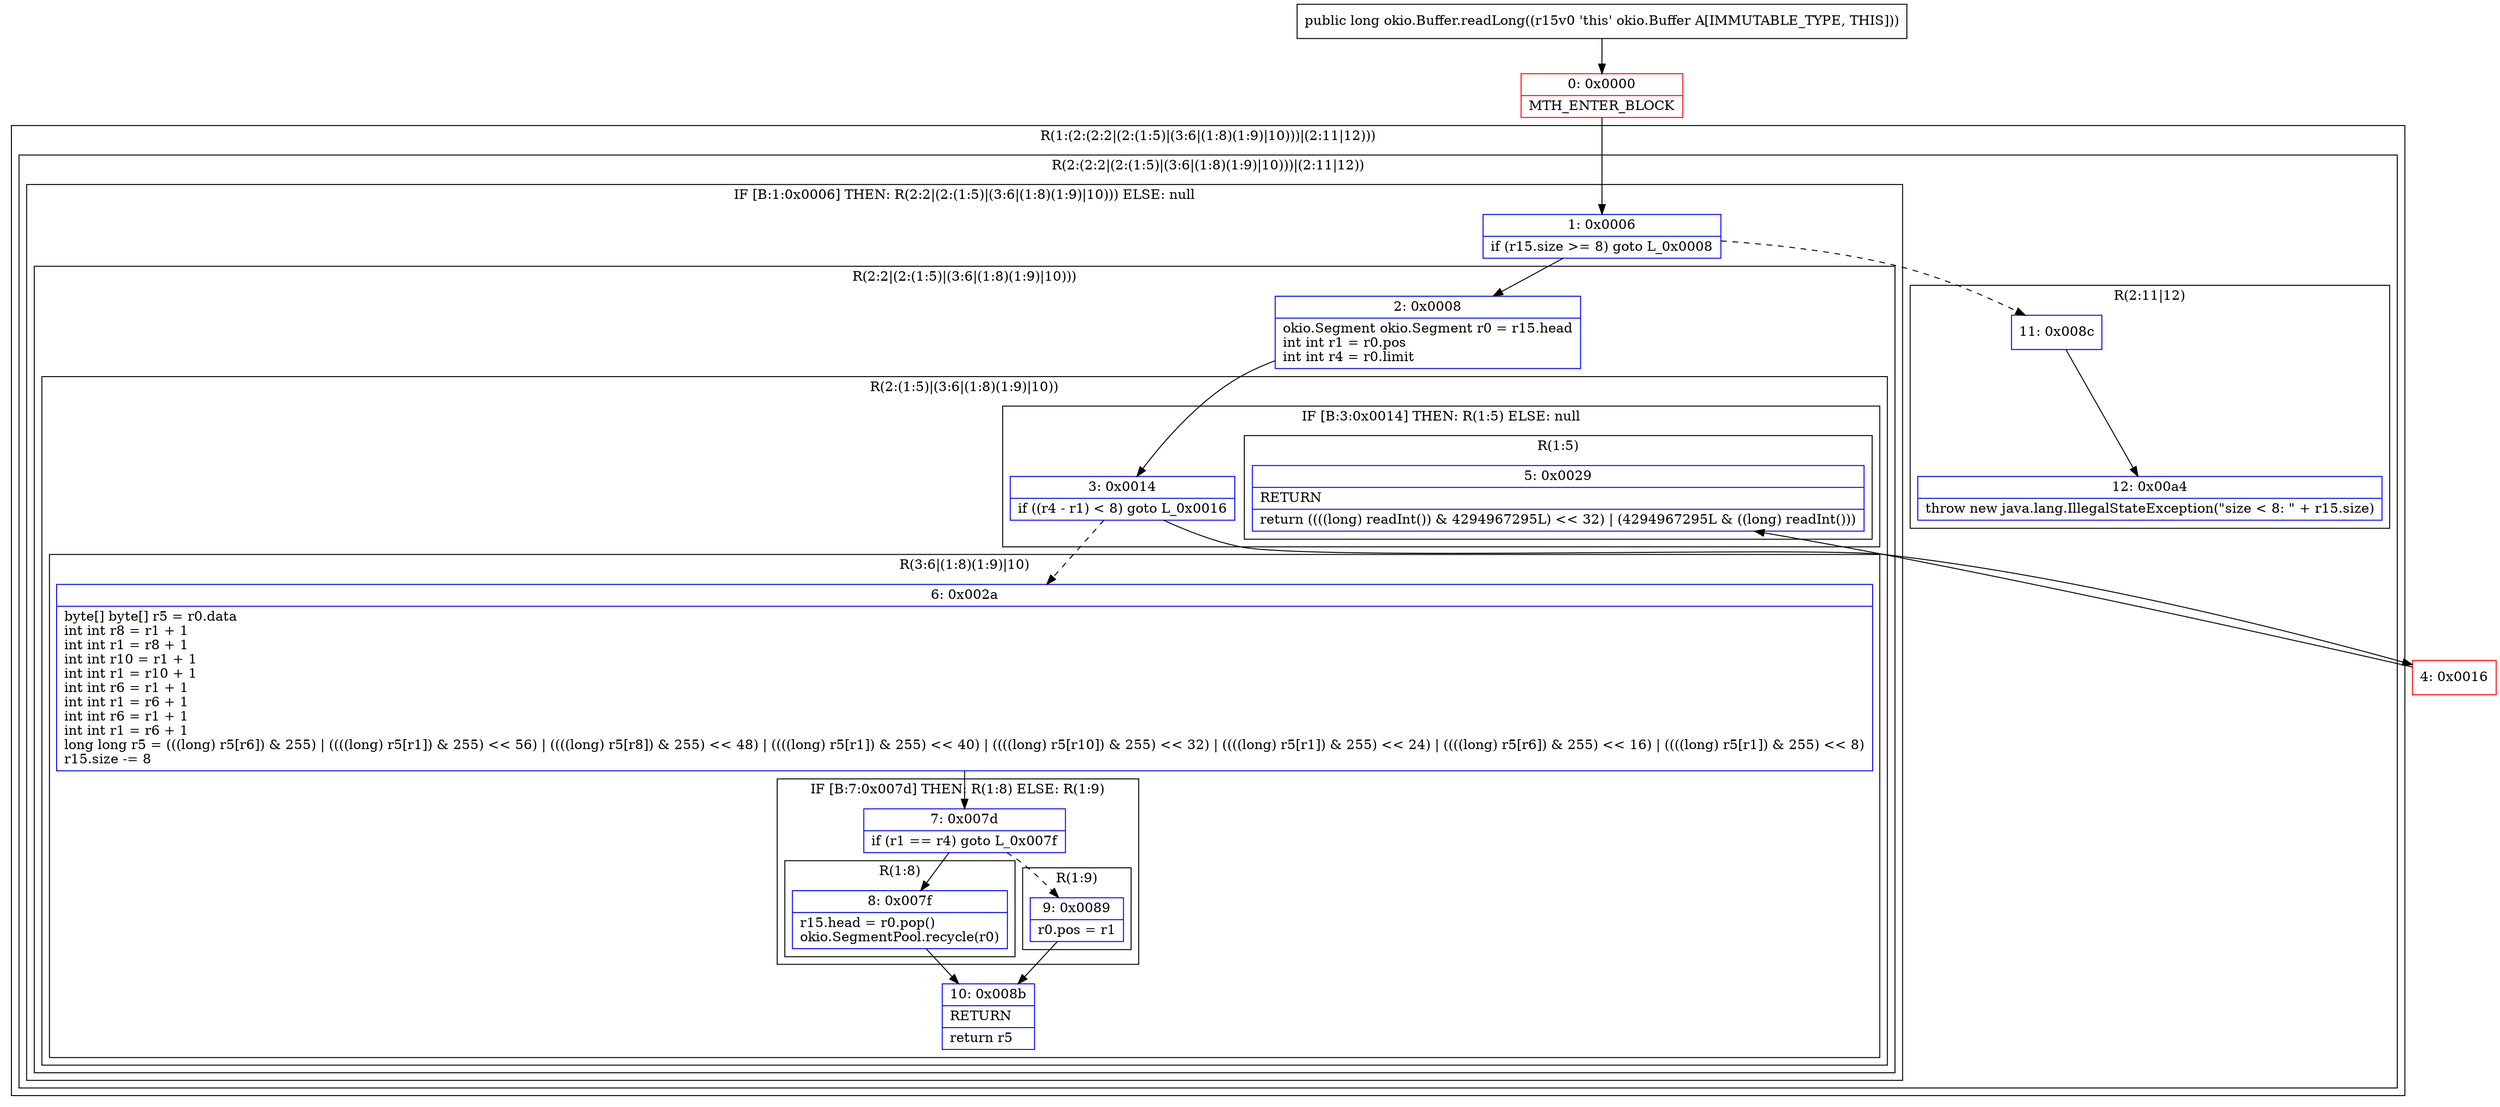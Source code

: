 digraph "CFG forokio.Buffer.readLong()J" {
subgraph cluster_Region_373849810 {
label = "R(1:(2:(2:2|(2:(1:5)|(3:6|(1:8)(1:9)|10)))|(2:11|12)))";
node [shape=record,color=blue];
subgraph cluster_Region_1040882609 {
label = "R(2:(2:2|(2:(1:5)|(3:6|(1:8)(1:9)|10)))|(2:11|12))";
node [shape=record,color=blue];
subgraph cluster_IfRegion_579312236 {
label = "IF [B:1:0x0006] THEN: R(2:2|(2:(1:5)|(3:6|(1:8)(1:9)|10))) ELSE: null";
node [shape=record,color=blue];
Node_1 [shape=record,label="{1\:\ 0x0006|if (r15.size \>= 8) goto L_0x0008\l}"];
subgraph cluster_Region_92311074 {
label = "R(2:2|(2:(1:5)|(3:6|(1:8)(1:9)|10)))";
node [shape=record,color=blue];
Node_2 [shape=record,label="{2\:\ 0x0008|okio.Segment okio.Segment r0 = r15.head\lint int r1 = r0.pos\lint int r4 = r0.limit\l}"];
subgraph cluster_Region_130590156 {
label = "R(2:(1:5)|(3:6|(1:8)(1:9)|10))";
node [shape=record,color=blue];
subgraph cluster_IfRegion_439852585 {
label = "IF [B:3:0x0014] THEN: R(1:5) ELSE: null";
node [shape=record,color=blue];
Node_3 [shape=record,label="{3\:\ 0x0014|if ((r4 \- r1) \< 8) goto L_0x0016\l}"];
subgraph cluster_Region_1386476809 {
label = "R(1:5)";
node [shape=record,color=blue];
Node_5 [shape=record,label="{5\:\ 0x0029|RETURN\l|return ((((long) readInt()) & 4294967295L) \<\< 32) \| (4294967295L & ((long) readInt()))\l}"];
}
}
subgraph cluster_Region_1263608870 {
label = "R(3:6|(1:8)(1:9)|10)";
node [shape=record,color=blue];
Node_6 [shape=record,label="{6\:\ 0x002a|byte[] byte[] r5 = r0.data\lint int r8 = r1 + 1\lint int r1 = r8 + 1\lint int r10 = r1 + 1\lint int r1 = r10 + 1\lint int r6 = r1 + 1\lint int r1 = r6 + 1\lint int r6 = r1 + 1\lint int r1 = r6 + 1\llong long r5 = (((long) r5[r6]) & 255) \| ((((long) r5[r1]) & 255) \<\< 56) \| ((((long) r5[r8]) & 255) \<\< 48) \| ((((long) r5[r1]) & 255) \<\< 40) \| ((((long) r5[r10]) & 255) \<\< 32) \| ((((long) r5[r1]) & 255) \<\< 24) \| ((((long) r5[r6]) & 255) \<\< 16) \| ((((long) r5[r1]) & 255) \<\< 8)\lr15.size \-= 8\l}"];
subgraph cluster_IfRegion_1485175133 {
label = "IF [B:7:0x007d] THEN: R(1:8) ELSE: R(1:9)";
node [shape=record,color=blue];
Node_7 [shape=record,label="{7\:\ 0x007d|if (r1 == r4) goto L_0x007f\l}"];
subgraph cluster_Region_133945944 {
label = "R(1:8)";
node [shape=record,color=blue];
Node_8 [shape=record,label="{8\:\ 0x007f|r15.head = r0.pop()\lokio.SegmentPool.recycle(r0)\l}"];
}
subgraph cluster_Region_457695997 {
label = "R(1:9)";
node [shape=record,color=blue];
Node_9 [shape=record,label="{9\:\ 0x0089|r0.pos = r1\l}"];
}
}
Node_10 [shape=record,label="{10\:\ 0x008b|RETURN\l|return r5\l}"];
}
}
}
}
subgraph cluster_Region_949890047 {
label = "R(2:11|12)";
node [shape=record,color=blue];
Node_11 [shape=record,label="{11\:\ 0x008c}"];
Node_12 [shape=record,label="{12\:\ 0x00a4|throw new java.lang.IllegalStateException(\"size \< 8: \" + r15.size)\l}"];
}
}
}
Node_0 [shape=record,color=red,label="{0\:\ 0x0000|MTH_ENTER_BLOCK\l}"];
Node_4 [shape=record,color=red,label="{4\:\ 0x0016}"];
MethodNode[shape=record,label="{public long okio.Buffer.readLong((r15v0 'this' okio.Buffer A[IMMUTABLE_TYPE, THIS])) }"];
MethodNode -> Node_0;
Node_1 -> Node_2;
Node_1 -> Node_11[style=dashed];
Node_2 -> Node_3;
Node_3 -> Node_4;
Node_3 -> Node_6[style=dashed];
Node_6 -> Node_7;
Node_7 -> Node_8;
Node_7 -> Node_9[style=dashed];
Node_8 -> Node_10;
Node_9 -> Node_10;
Node_11 -> Node_12;
Node_0 -> Node_1;
Node_4 -> Node_5;
}

